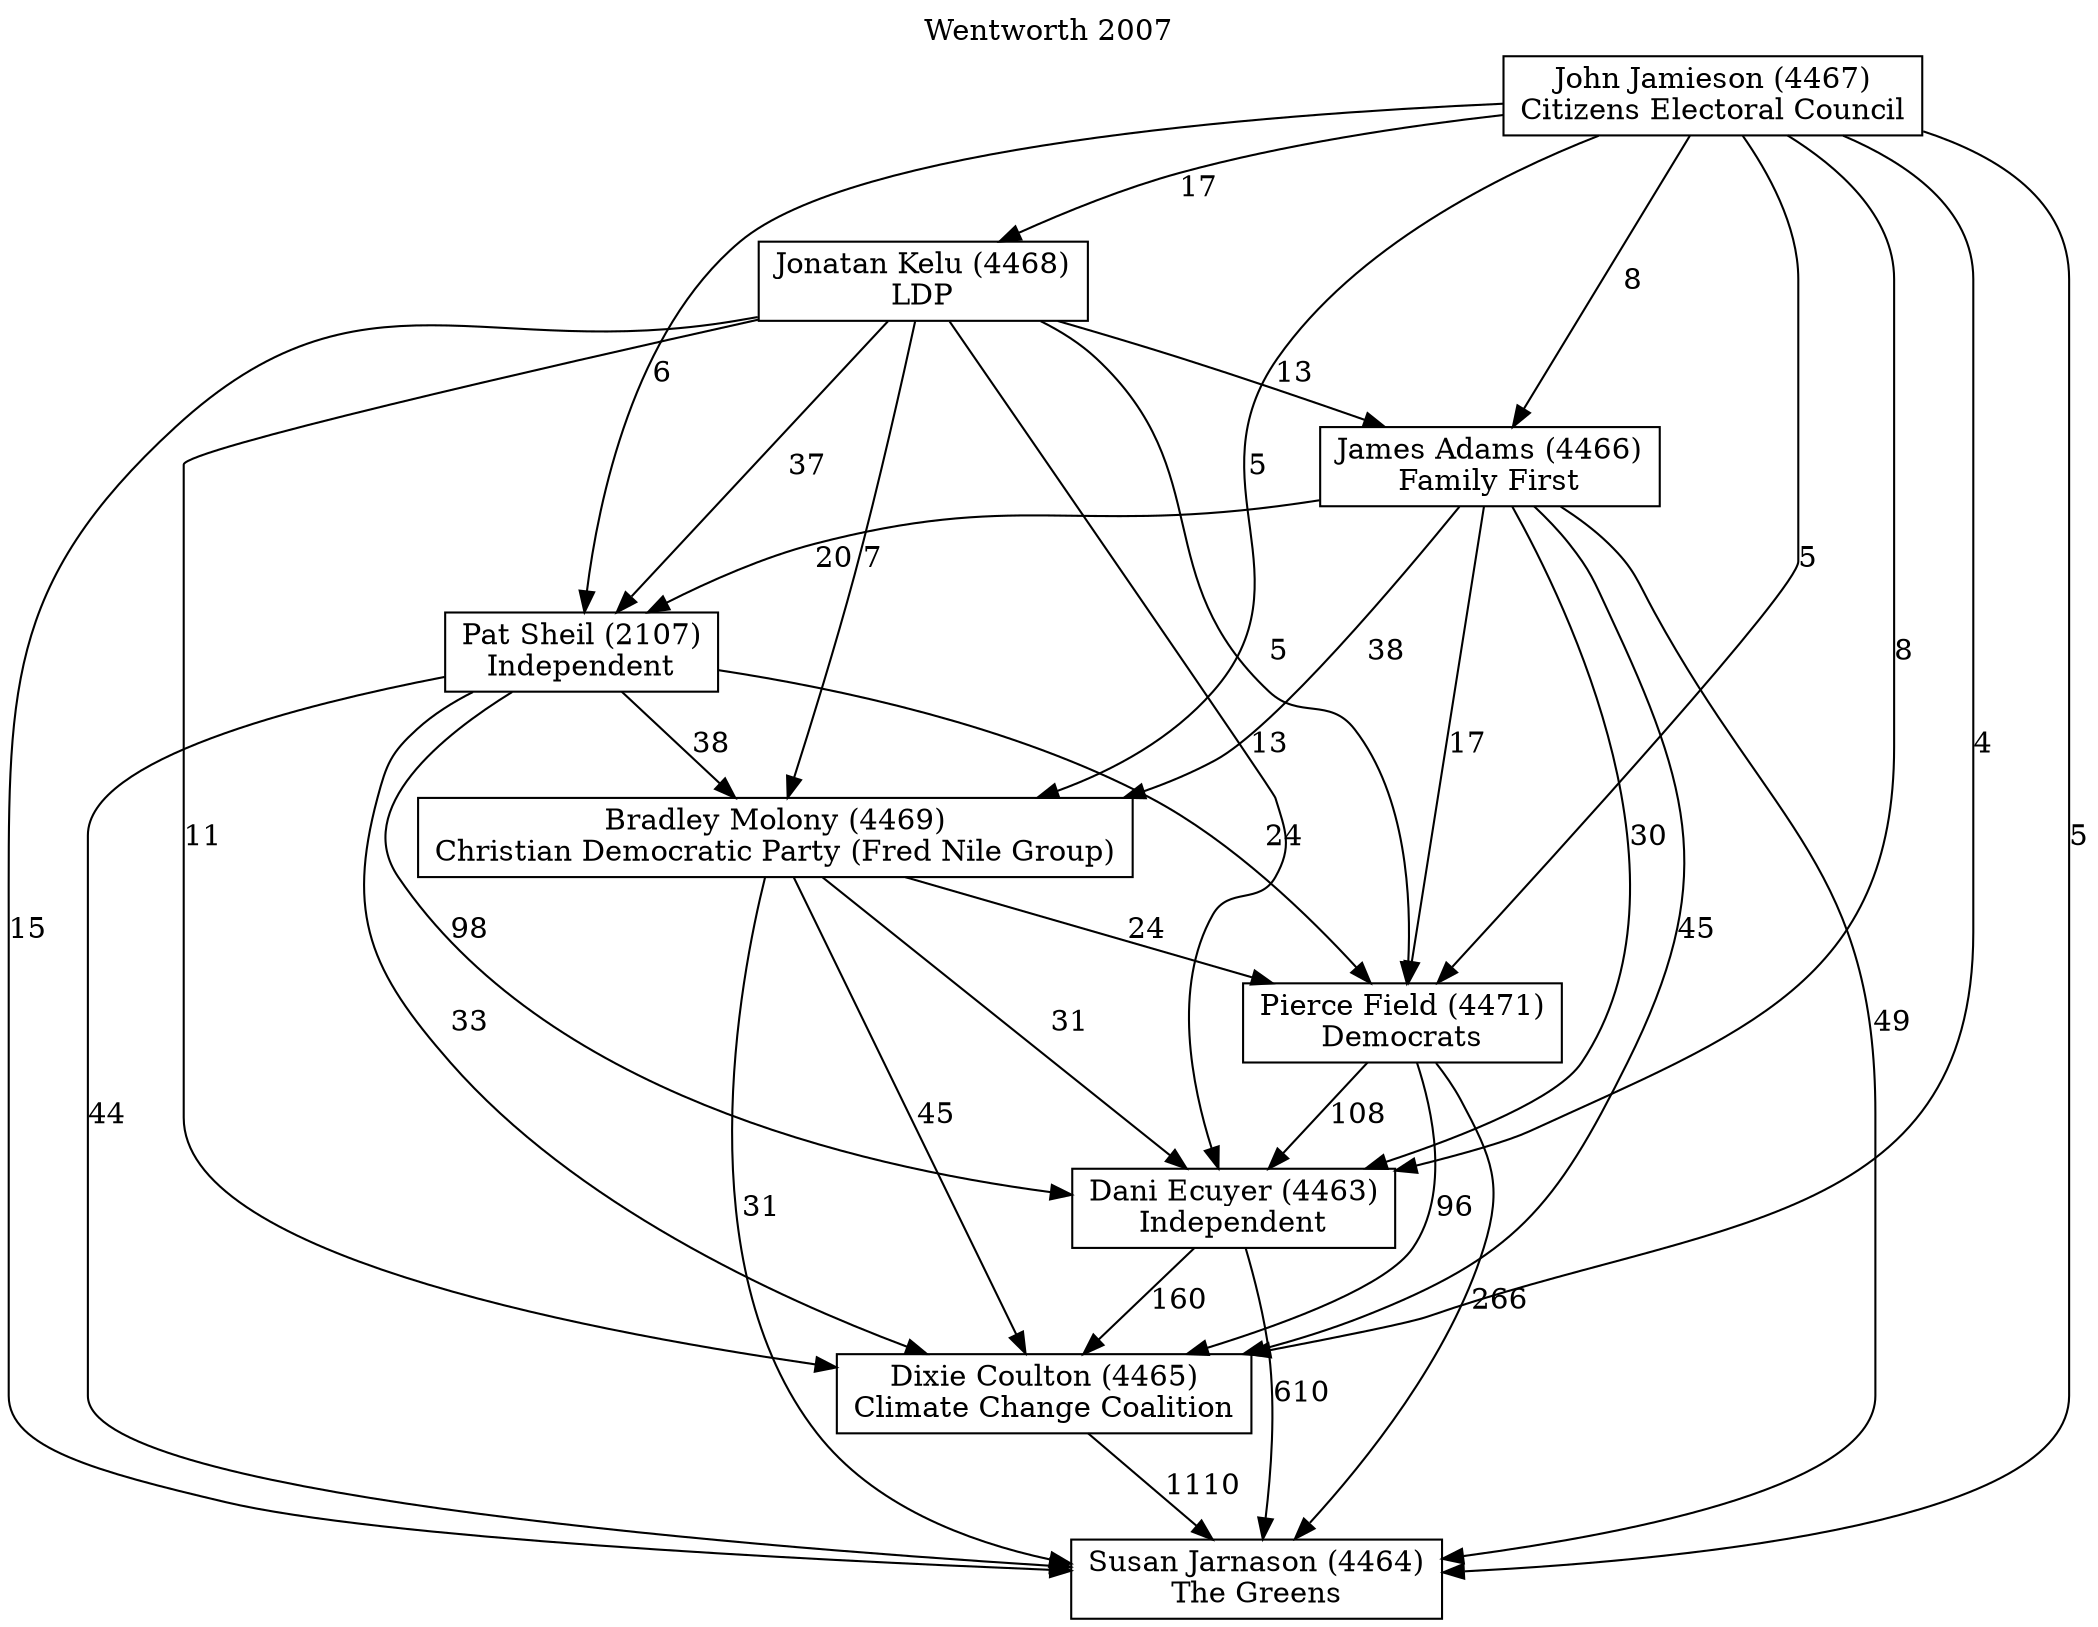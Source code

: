 // House preference flow
digraph "Susan Jarnason (4464)_Wentworth_2007" {
	graph [label="Wentworth 2007" labelloc=t mclimit=10]
	node [shape=box]
	"Susan Jarnason (4464)" [label="Susan Jarnason (4464)
The Greens"]
	"Dixie Coulton (4465)" [label="Dixie Coulton (4465)
Climate Change Coalition"]
	"Dani Ecuyer (4463)" [label="Dani Ecuyer (4463)
Independent"]
	"Pierce Field (4471)" [label="Pierce Field (4471)
Democrats"]
	"Bradley Molony (4469)" [label="Bradley Molony (4469)
Christian Democratic Party (Fred Nile Group)"]
	"Pat Sheil (2107)" [label="Pat Sheil (2107)
Independent"]
	"James Adams (4466)" [label="James Adams (4466)
Family First"]
	"Jonatan Kelu (4468)" [label="Jonatan Kelu (4468)
LDP"]
	"John Jamieson (4467)" [label="John Jamieson (4467)
Citizens Electoral Council"]
	"Susan Jarnason (4464)" [label="Susan Jarnason (4464)
The Greens"]
	"Dani Ecuyer (4463)" [label="Dani Ecuyer (4463)
Independent"]
	"Pierce Field (4471)" [label="Pierce Field (4471)
Democrats"]
	"Bradley Molony (4469)" [label="Bradley Molony (4469)
Christian Democratic Party (Fred Nile Group)"]
	"Pat Sheil (2107)" [label="Pat Sheil (2107)
Independent"]
	"James Adams (4466)" [label="James Adams (4466)
Family First"]
	"Jonatan Kelu (4468)" [label="Jonatan Kelu (4468)
LDP"]
	"John Jamieson (4467)" [label="John Jamieson (4467)
Citizens Electoral Council"]
	"Susan Jarnason (4464)" [label="Susan Jarnason (4464)
The Greens"]
	"Pierce Field (4471)" [label="Pierce Field (4471)
Democrats"]
	"Bradley Molony (4469)" [label="Bradley Molony (4469)
Christian Democratic Party (Fred Nile Group)"]
	"Pat Sheil (2107)" [label="Pat Sheil (2107)
Independent"]
	"James Adams (4466)" [label="James Adams (4466)
Family First"]
	"Jonatan Kelu (4468)" [label="Jonatan Kelu (4468)
LDP"]
	"John Jamieson (4467)" [label="John Jamieson (4467)
Citizens Electoral Council"]
	"Susan Jarnason (4464)" [label="Susan Jarnason (4464)
The Greens"]
	"Bradley Molony (4469)" [label="Bradley Molony (4469)
Christian Democratic Party (Fred Nile Group)"]
	"Pat Sheil (2107)" [label="Pat Sheil (2107)
Independent"]
	"James Adams (4466)" [label="James Adams (4466)
Family First"]
	"Jonatan Kelu (4468)" [label="Jonatan Kelu (4468)
LDP"]
	"John Jamieson (4467)" [label="John Jamieson (4467)
Citizens Electoral Council"]
	"Susan Jarnason (4464)" [label="Susan Jarnason (4464)
The Greens"]
	"Pat Sheil (2107)" [label="Pat Sheil (2107)
Independent"]
	"James Adams (4466)" [label="James Adams (4466)
Family First"]
	"Jonatan Kelu (4468)" [label="Jonatan Kelu (4468)
LDP"]
	"John Jamieson (4467)" [label="John Jamieson (4467)
Citizens Electoral Council"]
	"Susan Jarnason (4464)" [label="Susan Jarnason (4464)
The Greens"]
	"James Adams (4466)" [label="James Adams (4466)
Family First"]
	"Jonatan Kelu (4468)" [label="Jonatan Kelu (4468)
LDP"]
	"John Jamieson (4467)" [label="John Jamieson (4467)
Citizens Electoral Council"]
	"Susan Jarnason (4464)" [label="Susan Jarnason (4464)
The Greens"]
	"Jonatan Kelu (4468)" [label="Jonatan Kelu (4468)
LDP"]
	"John Jamieson (4467)" [label="John Jamieson (4467)
Citizens Electoral Council"]
	"Susan Jarnason (4464)" [label="Susan Jarnason (4464)
The Greens"]
	"John Jamieson (4467)" [label="John Jamieson (4467)
Citizens Electoral Council"]
	"John Jamieson (4467)" [label="John Jamieson (4467)
Citizens Electoral Council"]
	"Jonatan Kelu (4468)" [label="Jonatan Kelu (4468)
LDP"]
	"John Jamieson (4467)" [label="John Jamieson (4467)
Citizens Electoral Council"]
	"John Jamieson (4467)" [label="John Jamieson (4467)
Citizens Electoral Council"]
	"James Adams (4466)" [label="James Adams (4466)
Family First"]
	"Jonatan Kelu (4468)" [label="Jonatan Kelu (4468)
LDP"]
	"John Jamieson (4467)" [label="John Jamieson (4467)
Citizens Electoral Council"]
	"James Adams (4466)" [label="James Adams (4466)
Family First"]
	"John Jamieson (4467)" [label="John Jamieson (4467)
Citizens Electoral Council"]
	"John Jamieson (4467)" [label="John Jamieson (4467)
Citizens Electoral Council"]
	"Jonatan Kelu (4468)" [label="Jonatan Kelu (4468)
LDP"]
	"John Jamieson (4467)" [label="John Jamieson (4467)
Citizens Electoral Council"]
	"John Jamieson (4467)" [label="John Jamieson (4467)
Citizens Electoral Council"]
	"Pat Sheil (2107)" [label="Pat Sheil (2107)
Independent"]
	"James Adams (4466)" [label="James Adams (4466)
Family First"]
	"Jonatan Kelu (4468)" [label="Jonatan Kelu (4468)
LDP"]
	"John Jamieson (4467)" [label="John Jamieson (4467)
Citizens Electoral Council"]
	"Pat Sheil (2107)" [label="Pat Sheil (2107)
Independent"]
	"Jonatan Kelu (4468)" [label="Jonatan Kelu (4468)
LDP"]
	"John Jamieson (4467)" [label="John Jamieson (4467)
Citizens Electoral Council"]
	"Pat Sheil (2107)" [label="Pat Sheil (2107)
Independent"]
	"John Jamieson (4467)" [label="John Jamieson (4467)
Citizens Electoral Council"]
	"John Jamieson (4467)" [label="John Jamieson (4467)
Citizens Electoral Council"]
	"Jonatan Kelu (4468)" [label="Jonatan Kelu (4468)
LDP"]
	"John Jamieson (4467)" [label="John Jamieson (4467)
Citizens Electoral Council"]
	"John Jamieson (4467)" [label="John Jamieson (4467)
Citizens Electoral Council"]
	"James Adams (4466)" [label="James Adams (4466)
Family First"]
	"Jonatan Kelu (4468)" [label="Jonatan Kelu (4468)
LDP"]
	"John Jamieson (4467)" [label="John Jamieson (4467)
Citizens Electoral Council"]
	"James Adams (4466)" [label="James Adams (4466)
Family First"]
	"John Jamieson (4467)" [label="John Jamieson (4467)
Citizens Electoral Council"]
	"John Jamieson (4467)" [label="John Jamieson (4467)
Citizens Electoral Council"]
	"Jonatan Kelu (4468)" [label="Jonatan Kelu (4468)
LDP"]
	"John Jamieson (4467)" [label="John Jamieson (4467)
Citizens Electoral Council"]
	"John Jamieson (4467)" [label="John Jamieson (4467)
Citizens Electoral Council"]
	"Bradley Molony (4469)" [label="Bradley Molony (4469)
Christian Democratic Party (Fred Nile Group)"]
	"Pat Sheil (2107)" [label="Pat Sheil (2107)
Independent"]
	"James Adams (4466)" [label="James Adams (4466)
Family First"]
	"Jonatan Kelu (4468)" [label="Jonatan Kelu (4468)
LDP"]
	"John Jamieson (4467)" [label="John Jamieson (4467)
Citizens Electoral Council"]
	"Bradley Molony (4469)" [label="Bradley Molony (4469)
Christian Democratic Party (Fred Nile Group)"]
	"James Adams (4466)" [label="James Adams (4466)
Family First"]
	"Jonatan Kelu (4468)" [label="Jonatan Kelu (4468)
LDP"]
	"John Jamieson (4467)" [label="John Jamieson (4467)
Citizens Electoral Council"]
	"Bradley Molony (4469)" [label="Bradley Molony (4469)
Christian Democratic Party (Fred Nile Group)"]
	"Jonatan Kelu (4468)" [label="Jonatan Kelu (4468)
LDP"]
	"John Jamieson (4467)" [label="John Jamieson (4467)
Citizens Electoral Council"]
	"Bradley Molony (4469)" [label="Bradley Molony (4469)
Christian Democratic Party (Fred Nile Group)"]
	"John Jamieson (4467)" [label="John Jamieson (4467)
Citizens Electoral Council"]
	"John Jamieson (4467)" [label="John Jamieson (4467)
Citizens Electoral Council"]
	"Jonatan Kelu (4468)" [label="Jonatan Kelu (4468)
LDP"]
	"John Jamieson (4467)" [label="John Jamieson (4467)
Citizens Electoral Council"]
	"John Jamieson (4467)" [label="John Jamieson (4467)
Citizens Electoral Council"]
	"James Adams (4466)" [label="James Adams (4466)
Family First"]
	"Jonatan Kelu (4468)" [label="Jonatan Kelu (4468)
LDP"]
	"John Jamieson (4467)" [label="John Jamieson (4467)
Citizens Electoral Council"]
	"James Adams (4466)" [label="James Adams (4466)
Family First"]
	"John Jamieson (4467)" [label="John Jamieson (4467)
Citizens Electoral Council"]
	"John Jamieson (4467)" [label="John Jamieson (4467)
Citizens Electoral Council"]
	"Jonatan Kelu (4468)" [label="Jonatan Kelu (4468)
LDP"]
	"John Jamieson (4467)" [label="John Jamieson (4467)
Citizens Electoral Council"]
	"John Jamieson (4467)" [label="John Jamieson (4467)
Citizens Electoral Council"]
	"Pat Sheil (2107)" [label="Pat Sheil (2107)
Independent"]
	"James Adams (4466)" [label="James Adams (4466)
Family First"]
	"Jonatan Kelu (4468)" [label="Jonatan Kelu (4468)
LDP"]
	"John Jamieson (4467)" [label="John Jamieson (4467)
Citizens Electoral Council"]
	"Pat Sheil (2107)" [label="Pat Sheil (2107)
Independent"]
	"Jonatan Kelu (4468)" [label="Jonatan Kelu (4468)
LDP"]
	"John Jamieson (4467)" [label="John Jamieson (4467)
Citizens Electoral Council"]
	"Pat Sheil (2107)" [label="Pat Sheil (2107)
Independent"]
	"John Jamieson (4467)" [label="John Jamieson (4467)
Citizens Electoral Council"]
	"John Jamieson (4467)" [label="John Jamieson (4467)
Citizens Electoral Council"]
	"Jonatan Kelu (4468)" [label="Jonatan Kelu (4468)
LDP"]
	"John Jamieson (4467)" [label="John Jamieson (4467)
Citizens Electoral Council"]
	"John Jamieson (4467)" [label="John Jamieson (4467)
Citizens Electoral Council"]
	"James Adams (4466)" [label="James Adams (4466)
Family First"]
	"Jonatan Kelu (4468)" [label="Jonatan Kelu (4468)
LDP"]
	"John Jamieson (4467)" [label="John Jamieson (4467)
Citizens Electoral Council"]
	"James Adams (4466)" [label="James Adams (4466)
Family First"]
	"John Jamieson (4467)" [label="John Jamieson (4467)
Citizens Electoral Council"]
	"John Jamieson (4467)" [label="John Jamieson (4467)
Citizens Electoral Council"]
	"Jonatan Kelu (4468)" [label="Jonatan Kelu (4468)
LDP"]
	"John Jamieson (4467)" [label="John Jamieson (4467)
Citizens Electoral Council"]
	"John Jamieson (4467)" [label="John Jamieson (4467)
Citizens Electoral Council"]
	"Pierce Field (4471)" [label="Pierce Field (4471)
Democrats"]
	"Bradley Molony (4469)" [label="Bradley Molony (4469)
Christian Democratic Party (Fred Nile Group)"]
	"Pat Sheil (2107)" [label="Pat Sheil (2107)
Independent"]
	"James Adams (4466)" [label="James Adams (4466)
Family First"]
	"Jonatan Kelu (4468)" [label="Jonatan Kelu (4468)
LDP"]
	"John Jamieson (4467)" [label="John Jamieson (4467)
Citizens Electoral Council"]
	"Pierce Field (4471)" [label="Pierce Field (4471)
Democrats"]
	"Pat Sheil (2107)" [label="Pat Sheil (2107)
Independent"]
	"James Adams (4466)" [label="James Adams (4466)
Family First"]
	"Jonatan Kelu (4468)" [label="Jonatan Kelu (4468)
LDP"]
	"John Jamieson (4467)" [label="John Jamieson (4467)
Citizens Electoral Council"]
	"Pierce Field (4471)" [label="Pierce Field (4471)
Democrats"]
	"James Adams (4466)" [label="James Adams (4466)
Family First"]
	"Jonatan Kelu (4468)" [label="Jonatan Kelu (4468)
LDP"]
	"John Jamieson (4467)" [label="John Jamieson (4467)
Citizens Electoral Council"]
	"Pierce Field (4471)" [label="Pierce Field (4471)
Democrats"]
	"Jonatan Kelu (4468)" [label="Jonatan Kelu (4468)
LDP"]
	"John Jamieson (4467)" [label="John Jamieson (4467)
Citizens Electoral Council"]
	"Pierce Field (4471)" [label="Pierce Field (4471)
Democrats"]
	"John Jamieson (4467)" [label="John Jamieson (4467)
Citizens Electoral Council"]
	"John Jamieson (4467)" [label="John Jamieson (4467)
Citizens Electoral Council"]
	"Jonatan Kelu (4468)" [label="Jonatan Kelu (4468)
LDP"]
	"John Jamieson (4467)" [label="John Jamieson (4467)
Citizens Electoral Council"]
	"John Jamieson (4467)" [label="John Jamieson (4467)
Citizens Electoral Council"]
	"James Adams (4466)" [label="James Adams (4466)
Family First"]
	"Jonatan Kelu (4468)" [label="Jonatan Kelu (4468)
LDP"]
	"John Jamieson (4467)" [label="John Jamieson (4467)
Citizens Electoral Council"]
	"James Adams (4466)" [label="James Adams (4466)
Family First"]
	"John Jamieson (4467)" [label="John Jamieson (4467)
Citizens Electoral Council"]
	"John Jamieson (4467)" [label="John Jamieson (4467)
Citizens Electoral Council"]
	"Jonatan Kelu (4468)" [label="Jonatan Kelu (4468)
LDP"]
	"John Jamieson (4467)" [label="John Jamieson (4467)
Citizens Electoral Council"]
	"John Jamieson (4467)" [label="John Jamieson (4467)
Citizens Electoral Council"]
	"Pat Sheil (2107)" [label="Pat Sheil (2107)
Independent"]
	"James Adams (4466)" [label="James Adams (4466)
Family First"]
	"Jonatan Kelu (4468)" [label="Jonatan Kelu (4468)
LDP"]
	"John Jamieson (4467)" [label="John Jamieson (4467)
Citizens Electoral Council"]
	"Pat Sheil (2107)" [label="Pat Sheil (2107)
Independent"]
	"Jonatan Kelu (4468)" [label="Jonatan Kelu (4468)
LDP"]
	"John Jamieson (4467)" [label="John Jamieson (4467)
Citizens Electoral Council"]
	"Pat Sheil (2107)" [label="Pat Sheil (2107)
Independent"]
	"John Jamieson (4467)" [label="John Jamieson (4467)
Citizens Electoral Council"]
	"John Jamieson (4467)" [label="John Jamieson (4467)
Citizens Electoral Council"]
	"Jonatan Kelu (4468)" [label="Jonatan Kelu (4468)
LDP"]
	"John Jamieson (4467)" [label="John Jamieson (4467)
Citizens Electoral Council"]
	"John Jamieson (4467)" [label="John Jamieson (4467)
Citizens Electoral Council"]
	"James Adams (4466)" [label="James Adams (4466)
Family First"]
	"Jonatan Kelu (4468)" [label="Jonatan Kelu (4468)
LDP"]
	"John Jamieson (4467)" [label="John Jamieson (4467)
Citizens Electoral Council"]
	"James Adams (4466)" [label="James Adams (4466)
Family First"]
	"John Jamieson (4467)" [label="John Jamieson (4467)
Citizens Electoral Council"]
	"John Jamieson (4467)" [label="John Jamieson (4467)
Citizens Electoral Council"]
	"Jonatan Kelu (4468)" [label="Jonatan Kelu (4468)
LDP"]
	"John Jamieson (4467)" [label="John Jamieson (4467)
Citizens Electoral Council"]
	"John Jamieson (4467)" [label="John Jamieson (4467)
Citizens Electoral Council"]
	"Bradley Molony (4469)" [label="Bradley Molony (4469)
Christian Democratic Party (Fred Nile Group)"]
	"Pat Sheil (2107)" [label="Pat Sheil (2107)
Independent"]
	"James Adams (4466)" [label="James Adams (4466)
Family First"]
	"Jonatan Kelu (4468)" [label="Jonatan Kelu (4468)
LDP"]
	"John Jamieson (4467)" [label="John Jamieson (4467)
Citizens Electoral Council"]
	"Bradley Molony (4469)" [label="Bradley Molony (4469)
Christian Democratic Party (Fred Nile Group)"]
	"James Adams (4466)" [label="James Adams (4466)
Family First"]
	"Jonatan Kelu (4468)" [label="Jonatan Kelu (4468)
LDP"]
	"John Jamieson (4467)" [label="John Jamieson (4467)
Citizens Electoral Council"]
	"Bradley Molony (4469)" [label="Bradley Molony (4469)
Christian Democratic Party (Fred Nile Group)"]
	"Jonatan Kelu (4468)" [label="Jonatan Kelu (4468)
LDP"]
	"John Jamieson (4467)" [label="John Jamieson (4467)
Citizens Electoral Council"]
	"Bradley Molony (4469)" [label="Bradley Molony (4469)
Christian Democratic Party (Fred Nile Group)"]
	"John Jamieson (4467)" [label="John Jamieson (4467)
Citizens Electoral Council"]
	"John Jamieson (4467)" [label="John Jamieson (4467)
Citizens Electoral Council"]
	"Jonatan Kelu (4468)" [label="Jonatan Kelu (4468)
LDP"]
	"John Jamieson (4467)" [label="John Jamieson (4467)
Citizens Electoral Council"]
	"John Jamieson (4467)" [label="John Jamieson (4467)
Citizens Electoral Council"]
	"James Adams (4466)" [label="James Adams (4466)
Family First"]
	"Jonatan Kelu (4468)" [label="Jonatan Kelu (4468)
LDP"]
	"John Jamieson (4467)" [label="John Jamieson (4467)
Citizens Electoral Council"]
	"James Adams (4466)" [label="James Adams (4466)
Family First"]
	"John Jamieson (4467)" [label="John Jamieson (4467)
Citizens Electoral Council"]
	"John Jamieson (4467)" [label="John Jamieson (4467)
Citizens Electoral Council"]
	"Jonatan Kelu (4468)" [label="Jonatan Kelu (4468)
LDP"]
	"John Jamieson (4467)" [label="John Jamieson (4467)
Citizens Electoral Council"]
	"John Jamieson (4467)" [label="John Jamieson (4467)
Citizens Electoral Council"]
	"Pat Sheil (2107)" [label="Pat Sheil (2107)
Independent"]
	"James Adams (4466)" [label="James Adams (4466)
Family First"]
	"Jonatan Kelu (4468)" [label="Jonatan Kelu (4468)
LDP"]
	"John Jamieson (4467)" [label="John Jamieson (4467)
Citizens Electoral Council"]
	"Pat Sheil (2107)" [label="Pat Sheil (2107)
Independent"]
	"Jonatan Kelu (4468)" [label="Jonatan Kelu (4468)
LDP"]
	"John Jamieson (4467)" [label="John Jamieson (4467)
Citizens Electoral Council"]
	"Pat Sheil (2107)" [label="Pat Sheil (2107)
Independent"]
	"John Jamieson (4467)" [label="John Jamieson (4467)
Citizens Electoral Council"]
	"John Jamieson (4467)" [label="John Jamieson (4467)
Citizens Electoral Council"]
	"Jonatan Kelu (4468)" [label="Jonatan Kelu (4468)
LDP"]
	"John Jamieson (4467)" [label="John Jamieson (4467)
Citizens Electoral Council"]
	"John Jamieson (4467)" [label="John Jamieson (4467)
Citizens Electoral Council"]
	"James Adams (4466)" [label="James Adams (4466)
Family First"]
	"Jonatan Kelu (4468)" [label="Jonatan Kelu (4468)
LDP"]
	"John Jamieson (4467)" [label="John Jamieson (4467)
Citizens Electoral Council"]
	"James Adams (4466)" [label="James Adams (4466)
Family First"]
	"John Jamieson (4467)" [label="John Jamieson (4467)
Citizens Electoral Council"]
	"John Jamieson (4467)" [label="John Jamieson (4467)
Citizens Electoral Council"]
	"Jonatan Kelu (4468)" [label="Jonatan Kelu (4468)
LDP"]
	"John Jamieson (4467)" [label="John Jamieson (4467)
Citizens Electoral Council"]
	"John Jamieson (4467)" [label="John Jamieson (4467)
Citizens Electoral Council"]
	"Dani Ecuyer (4463)" [label="Dani Ecuyer (4463)
Independent"]
	"Pierce Field (4471)" [label="Pierce Field (4471)
Democrats"]
	"Bradley Molony (4469)" [label="Bradley Molony (4469)
Christian Democratic Party (Fred Nile Group)"]
	"Pat Sheil (2107)" [label="Pat Sheil (2107)
Independent"]
	"James Adams (4466)" [label="James Adams (4466)
Family First"]
	"Jonatan Kelu (4468)" [label="Jonatan Kelu (4468)
LDP"]
	"John Jamieson (4467)" [label="John Jamieson (4467)
Citizens Electoral Council"]
	"Dani Ecuyer (4463)" [label="Dani Ecuyer (4463)
Independent"]
	"Bradley Molony (4469)" [label="Bradley Molony (4469)
Christian Democratic Party (Fred Nile Group)"]
	"Pat Sheil (2107)" [label="Pat Sheil (2107)
Independent"]
	"James Adams (4466)" [label="James Adams (4466)
Family First"]
	"Jonatan Kelu (4468)" [label="Jonatan Kelu (4468)
LDP"]
	"John Jamieson (4467)" [label="John Jamieson (4467)
Citizens Electoral Council"]
	"Dani Ecuyer (4463)" [label="Dani Ecuyer (4463)
Independent"]
	"Pat Sheil (2107)" [label="Pat Sheil (2107)
Independent"]
	"James Adams (4466)" [label="James Adams (4466)
Family First"]
	"Jonatan Kelu (4468)" [label="Jonatan Kelu (4468)
LDP"]
	"John Jamieson (4467)" [label="John Jamieson (4467)
Citizens Electoral Council"]
	"Dani Ecuyer (4463)" [label="Dani Ecuyer (4463)
Independent"]
	"James Adams (4466)" [label="James Adams (4466)
Family First"]
	"Jonatan Kelu (4468)" [label="Jonatan Kelu (4468)
LDP"]
	"John Jamieson (4467)" [label="John Jamieson (4467)
Citizens Electoral Council"]
	"Dani Ecuyer (4463)" [label="Dani Ecuyer (4463)
Independent"]
	"Jonatan Kelu (4468)" [label="Jonatan Kelu (4468)
LDP"]
	"John Jamieson (4467)" [label="John Jamieson (4467)
Citizens Electoral Council"]
	"Dani Ecuyer (4463)" [label="Dani Ecuyer (4463)
Independent"]
	"John Jamieson (4467)" [label="John Jamieson (4467)
Citizens Electoral Council"]
	"John Jamieson (4467)" [label="John Jamieson (4467)
Citizens Electoral Council"]
	"Jonatan Kelu (4468)" [label="Jonatan Kelu (4468)
LDP"]
	"John Jamieson (4467)" [label="John Jamieson (4467)
Citizens Electoral Council"]
	"John Jamieson (4467)" [label="John Jamieson (4467)
Citizens Electoral Council"]
	"James Adams (4466)" [label="James Adams (4466)
Family First"]
	"Jonatan Kelu (4468)" [label="Jonatan Kelu (4468)
LDP"]
	"John Jamieson (4467)" [label="John Jamieson (4467)
Citizens Electoral Council"]
	"James Adams (4466)" [label="James Adams (4466)
Family First"]
	"John Jamieson (4467)" [label="John Jamieson (4467)
Citizens Electoral Council"]
	"John Jamieson (4467)" [label="John Jamieson (4467)
Citizens Electoral Council"]
	"Jonatan Kelu (4468)" [label="Jonatan Kelu (4468)
LDP"]
	"John Jamieson (4467)" [label="John Jamieson (4467)
Citizens Electoral Council"]
	"John Jamieson (4467)" [label="John Jamieson (4467)
Citizens Electoral Council"]
	"Pat Sheil (2107)" [label="Pat Sheil (2107)
Independent"]
	"James Adams (4466)" [label="James Adams (4466)
Family First"]
	"Jonatan Kelu (4468)" [label="Jonatan Kelu (4468)
LDP"]
	"John Jamieson (4467)" [label="John Jamieson (4467)
Citizens Electoral Council"]
	"Pat Sheil (2107)" [label="Pat Sheil (2107)
Independent"]
	"Jonatan Kelu (4468)" [label="Jonatan Kelu (4468)
LDP"]
	"John Jamieson (4467)" [label="John Jamieson (4467)
Citizens Electoral Council"]
	"Pat Sheil (2107)" [label="Pat Sheil (2107)
Independent"]
	"John Jamieson (4467)" [label="John Jamieson (4467)
Citizens Electoral Council"]
	"John Jamieson (4467)" [label="John Jamieson (4467)
Citizens Electoral Council"]
	"Jonatan Kelu (4468)" [label="Jonatan Kelu (4468)
LDP"]
	"John Jamieson (4467)" [label="John Jamieson (4467)
Citizens Electoral Council"]
	"John Jamieson (4467)" [label="John Jamieson (4467)
Citizens Electoral Council"]
	"James Adams (4466)" [label="James Adams (4466)
Family First"]
	"Jonatan Kelu (4468)" [label="Jonatan Kelu (4468)
LDP"]
	"John Jamieson (4467)" [label="John Jamieson (4467)
Citizens Electoral Council"]
	"James Adams (4466)" [label="James Adams (4466)
Family First"]
	"John Jamieson (4467)" [label="John Jamieson (4467)
Citizens Electoral Council"]
	"John Jamieson (4467)" [label="John Jamieson (4467)
Citizens Electoral Council"]
	"Jonatan Kelu (4468)" [label="Jonatan Kelu (4468)
LDP"]
	"John Jamieson (4467)" [label="John Jamieson (4467)
Citizens Electoral Council"]
	"John Jamieson (4467)" [label="John Jamieson (4467)
Citizens Electoral Council"]
	"Bradley Molony (4469)" [label="Bradley Molony (4469)
Christian Democratic Party (Fred Nile Group)"]
	"Pat Sheil (2107)" [label="Pat Sheil (2107)
Independent"]
	"James Adams (4466)" [label="James Adams (4466)
Family First"]
	"Jonatan Kelu (4468)" [label="Jonatan Kelu (4468)
LDP"]
	"John Jamieson (4467)" [label="John Jamieson (4467)
Citizens Electoral Council"]
	"Bradley Molony (4469)" [label="Bradley Molony (4469)
Christian Democratic Party (Fred Nile Group)"]
	"James Adams (4466)" [label="James Adams (4466)
Family First"]
	"Jonatan Kelu (4468)" [label="Jonatan Kelu (4468)
LDP"]
	"John Jamieson (4467)" [label="John Jamieson (4467)
Citizens Electoral Council"]
	"Bradley Molony (4469)" [label="Bradley Molony (4469)
Christian Democratic Party (Fred Nile Group)"]
	"Jonatan Kelu (4468)" [label="Jonatan Kelu (4468)
LDP"]
	"John Jamieson (4467)" [label="John Jamieson (4467)
Citizens Electoral Council"]
	"Bradley Molony (4469)" [label="Bradley Molony (4469)
Christian Democratic Party (Fred Nile Group)"]
	"John Jamieson (4467)" [label="John Jamieson (4467)
Citizens Electoral Council"]
	"John Jamieson (4467)" [label="John Jamieson (4467)
Citizens Electoral Council"]
	"Jonatan Kelu (4468)" [label="Jonatan Kelu (4468)
LDP"]
	"John Jamieson (4467)" [label="John Jamieson (4467)
Citizens Electoral Council"]
	"John Jamieson (4467)" [label="John Jamieson (4467)
Citizens Electoral Council"]
	"James Adams (4466)" [label="James Adams (4466)
Family First"]
	"Jonatan Kelu (4468)" [label="Jonatan Kelu (4468)
LDP"]
	"John Jamieson (4467)" [label="John Jamieson (4467)
Citizens Electoral Council"]
	"James Adams (4466)" [label="James Adams (4466)
Family First"]
	"John Jamieson (4467)" [label="John Jamieson (4467)
Citizens Electoral Council"]
	"John Jamieson (4467)" [label="John Jamieson (4467)
Citizens Electoral Council"]
	"Jonatan Kelu (4468)" [label="Jonatan Kelu (4468)
LDP"]
	"John Jamieson (4467)" [label="John Jamieson (4467)
Citizens Electoral Council"]
	"John Jamieson (4467)" [label="John Jamieson (4467)
Citizens Electoral Council"]
	"Pat Sheil (2107)" [label="Pat Sheil (2107)
Independent"]
	"James Adams (4466)" [label="James Adams (4466)
Family First"]
	"Jonatan Kelu (4468)" [label="Jonatan Kelu (4468)
LDP"]
	"John Jamieson (4467)" [label="John Jamieson (4467)
Citizens Electoral Council"]
	"Pat Sheil (2107)" [label="Pat Sheil (2107)
Independent"]
	"Jonatan Kelu (4468)" [label="Jonatan Kelu (4468)
LDP"]
	"John Jamieson (4467)" [label="John Jamieson (4467)
Citizens Electoral Council"]
	"Pat Sheil (2107)" [label="Pat Sheil (2107)
Independent"]
	"John Jamieson (4467)" [label="John Jamieson (4467)
Citizens Electoral Council"]
	"John Jamieson (4467)" [label="John Jamieson (4467)
Citizens Electoral Council"]
	"Jonatan Kelu (4468)" [label="Jonatan Kelu (4468)
LDP"]
	"John Jamieson (4467)" [label="John Jamieson (4467)
Citizens Electoral Council"]
	"John Jamieson (4467)" [label="John Jamieson (4467)
Citizens Electoral Council"]
	"James Adams (4466)" [label="James Adams (4466)
Family First"]
	"Jonatan Kelu (4468)" [label="Jonatan Kelu (4468)
LDP"]
	"John Jamieson (4467)" [label="John Jamieson (4467)
Citizens Electoral Council"]
	"James Adams (4466)" [label="James Adams (4466)
Family First"]
	"John Jamieson (4467)" [label="John Jamieson (4467)
Citizens Electoral Council"]
	"John Jamieson (4467)" [label="John Jamieson (4467)
Citizens Electoral Council"]
	"Jonatan Kelu (4468)" [label="Jonatan Kelu (4468)
LDP"]
	"John Jamieson (4467)" [label="John Jamieson (4467)
Citizens Electoral Council"]
	"John Jamieson (4467)" [label="John Jamieson (4467)
Citizens Electoral Council"]
	"Pierce Field (4471)" [label="Pierce Field (4471)
Democrats"]
	"Bradley Molony (4469)" [label="Bradley Molony (4469)
Christian Democratic Party (Fred Nile Group)"]
	"Pat Sheil (2107)" [label="Pat Sheil (2107)
Independent"]
	"James Adams (4466)" [label="James Adams (4466)
Family First"]
	"Jonatan Kelu (4468)" [label="Jonatan Kelu (4468)
LDP"]
	"John Jamieson (4467)" [label="John Jamieson (4467)
Citizens Electoral Council"]
	"Pierce Field (4471)" [label="Pierce Field (4471)
Democrats"]
	"Pat Sheil (2107)" [label="Pat Sheil (2107)
Independent"]
	"James Adams (4466)" [label="James Adams (4466)
Family First"]
	"Jonatan Kelu (4468)" [label="Jonatan Kelu (4468)
LDP"]
	"John Jamieson (4467)" [label="John Jamieson (4467)
Citizens Electoral Council"]
	"Pierce Field (4471)" [label="Pierce Field (4471)
Democrats"]
	"James Adams (4466)" [label="James Adams (4466)
Family First"]
	"Jonatan Kelu (4468)" [label="Jonatan Kelu (4468)
LDP"]
	"John Jamieson (4467)" [label="John Jamieson (4467)
Citizens Electoral Council"]
	"Pierce Field (4471)" [label="Pierce Field (4471)
Democrats"]
	"Jonatan Kelu (4468)" [label="Jonatan Kelu (4468)
LDP"]
	"John Jamieson (4467)" [label="John Jamieson (4467)
Citizens Electoral Council"]
	"Pierce Field (4471)" [label="Pierce Field (4471)
Democrats"]
	"John Jamieson (4467)" [label="John Jamieson (4467)
Citizens Electoral Council"]
	"John Jamieson (4467)" [label="John Jamieson (4467)
Citizens Electoral Council"]
	"Jonatan Kelu (4468)" [label="Jonatan Kelu (4468)
LDP"]
	"John Jamieson (4467)" [label="John Jamieson (4467)
Citizens Electoral Council"]
	"John Jamieson (4467)" [label="John Jamieson (4467)
Citizens Electoral Council"]
	"James Adams (4466)" [label="James Adams (4466)
Family First"]
	"Jonatan Kelu (4468)" [label="Jonatan Kelu (4468)
LDP"]
	"John Jamieson (4467)" [label="John Jamieson (4467)
Citizens Electoral Council"]
	"James Adams (4466)" [label="James Adams (4466)
Family First"]
	"John Jamieson (4467)" [label="John Jamieson (4467)
Citizens Electoral Council"]
	"John Jamieson (4467)" [label="John Jamieson (4467)
Citizens Electoral Council"]
	"Jonatan Kelu (4468)" [label="Jonatan Kelu (4468)
LDP"]
	"John Jamieson (4467)" [label="John Jamieson (4467)
Citizens Electoral Council"]
	"John Jamieson (4467)" [label="John Jamieson (4467)
Citizens Electoral Council"]
	"Pat Sheil (2107)" [label="Pat Sheil (2107)
Independent"]
	"James Adams (4466)" [label="James Adams (4466)
Family First"]
	"Jonatan Kelu (4468)" [label="Jonatan Kelu (4468)
LDP"]
	"John Jamieson (4467)" [label="John Jamieson (4467)
Citizens Electoral Council"]
	"Pat Sheil (2107)" [label="Pat Sheil (2107)
Independent"]
	"Jonatan Kelu (4468)" [label="Jonatan Kelu (4468)
LDP"]
	"John Jamieson (4467)" [label="John Jamieson (4467)
Citizens Electoral Council"]
	"Pat Sheil (2107)" [label="Pat Sheil (2107)
Independent"]
	"John Jamieson (4467)" [label="John Jamieson (4467)
Citizens Electoral Council"]
	"John Jamieson (4467)" [label="John Jamieson (4467)
Citizens Electoral Council"]
	"Jonatan Kelu (4468)" [label="Jonatan Kelu (4468)
LDP"]
	"John Jamieson (4467)" [label="John Jamieson (4467)
Citizens Electoral Council"]
	"John Jamieson (4467)" [label="John Jamieson (4467)
Citizens Electoral Council"]
	"James Adams (4466)" [label="James Adams (4466)
Family First"]
	"Jonatan Kelu (4468)" [label="Jonatan Kelu (4468)
LDP"]
	"John Jamieson (4467)" [label="John Jamieson (4467)
Citizens Electoral Council"]
	"James Adams (4466)" [label="James Adams (4466)
Family First"]
	"John Jamieson (4467)" [label="John Jamieson (4467)
Citizens Electoral Council"]
	"John Jamieson (4467)" [label="John Jamieson (4467)
Citizens Electoral Council"]
	"Jonatan Kelu (4468)" [label="Jonatan Kelu (4468)
LDP"]
	"John Jamieson (4467)" [label="John Jamieson (4467)
Citizens Electoral Council"]
	"John Jamieson (4467)" [label="John Jamieson (4467)
Citizens Electoral Council"]
	"Bradley Molony (4469)" [label="Bradley Molony (4469)
Christian Democratic Party (Fred Nile Group)"]
	"Pat Sheil (2107)" [label="Pat Sheil (2107)
Independent"]
	"James Adams (4466)" [label="James Adams (4466)
Family First"]
	"Jonatan Kelu (4468)" [label="Jonatan Kelu (4468)
LDP"]
	"John Jamieson (4467)" [label="John Jamieson (4467)
Citizens Electoral Council"]
	"Bradley Molony (4469)" [label="Bradley Molony (4469)
Christian Democratic Party (Fred Nile Group)"]
	"James Adams (4466)" [label="James Adams (4466)
Family First"]
	"Jonatan Kelu (4468)" [label="Jonatan Kelu (4468)
LDP"]
	"John Jamieson (4467)" [label="John Jamieson (4467)
Citizens Electoral Council"]
	"Bradley Molony (4469)" [label="Bradley Molony (4469)
Christian Democratic Party (Fred Nile Group)"]
	"Jonatan Kelu (4468)" [label="Jonatan Kelu (4468)
LDP"]
	"John Jamieson (4467)" [label="John Jamieson (4467)
Citizens Electoral Council"]
	"Bradley Molony (4469)" [label="Bradley Molony (4469)
Christian Democratic Party (Fred Nile Group)"]
	"John Jamieson (4467)" [label="John Jamieson (4467)
Citizens Electoral Council"]
	"John Jamieson (4467)" [label="John Jamieson (4467)
Citizens Electoral Council"]
	"Jonatan Kelu (4468)" [label="Jonatan Kelu (4468)
LDP"]
	"John Jamieson (4467)" [label="John Jamieson (4467)
Citizens Electoral Council"]
	"John Jamieson (4467)" [label="John Jamieson (4467)
Citizens Electoral Council"]
	"James Adams (4466)" [label="James Adams (4466)
Family First"]
	"Jonatan Kelu (4468)" [label="Jonatan Kelu (4468)
LDP"]
	"John Jamieson (4467)" [label="John Jamieson (4467)
Citizens Electoral Council"]
	"James Adams (4466)" [label="James Adams (4466)
Family First"]
	"John Jamieson (4467)" [label="John Jamieson (4467)
Citizens Electoral Council"]
	"John Jamieson (4467)" [label="John Jamieson (4467)
Citizens Electoral Council"]
	"Jonatan Kelu (4468)" [label="Jonatan Kelu (4468)
LDP"]
	"John Jamieson (4467)" [label="John Jamieson (4467)
Citizens Electoral Council"]
	"John Jamieson (4467)" [label="John Jamieson (4467)
Citizens Electoral Council"]
	"Pat Sheil (2107)" [label="Pat Sheil (2107)
Independent"]
	"James Adams (4466)" [label="James Adams (4466)
Family First"]
	"Jonatan Kelu (4468)" [label="Jonatan Kelu (4468)
LDP"]
	"John Jamieson (4467)" [label="John Jamieson (4467)
Citizens Electoral Council"]
	"Pat Sheil (2107)" [label="Pat Sheil (2107)
Independent"]
	"Jonatan Kelu (4468)" [label="Jonatan Kelu (4468)
LDP"]
	"John Jamieson (4467)" [label="John Jamieson (4467)
Citizens Electoral Council"]
	"Pat Sheil (2107)" [label="Pat Sheil (2107)
Independent"]
	"John Jamieson (4467)" [label="John Jamieson (4467)
Citizens Electoral Council"]
	"John Jamieson (4467)" [label="John Jamieson (4467)
Citizens Electoral Council"]
	"Jonatan Kelu (4468)" [label="Jonatan Kelu (4468)
LDP"]
	"John Jamieson (4467)" [label="John Jamieson (4467)
Citizens Electoral Council"]
	"John Jamieson (4467)" [label="John Jamieson (4467)
Citizens Electoral Council"]
	"James Adams (4466)" [label="James Adams (4466)
Family First"]
	"Jonatan Kelu (4468)" [label="Jonatan Kelu (4468)
LDP"]
	"John Jamieson (4467)" [label="John Jamieson (4467)
Citizens Electoral Council"]
	"James Adams (4466)" [label="James Adams (4466)
Family First"]
	"John Jamieson (4467)" [label="John Jamieson (4467)
Citizens Electoral Council"]
	"John Jamieson (4467)" [label="John Jamieson (4467)
Citizens Electoral Council"]
	"Jonatan Kelu (4468)" [label="Jonatan Kelu (4468)
LDP"]
	"John Jamieson (4467)" [label="John Jamieson (4467)
Citizens Electoral Council"]
	"John Jamieson (4467)" [label="John Jamieson (4467)
Citizens Electoral Council"]
	"Dixie Coulton (4465)" [label="Dixie Coulton (4465)
Climate Change Coalition"]
	"Dani Ecuyer (4463)" [label="Dani Ecuyer (4463)
Independent"]
	"Pierce Field (4471)" [label="Pierce Field (4471)
Democrats"]
	"Bradley Molony (4469)" [label="Bradley Molony (4469)
Christian Democratic Party (Fred Nile Group)"]
	"Pat Sheil (2107)" [label="Pat Sheil (2107)
Independent"]
	"James Adams (4466)" [label="James Adams (4466)
Family First"]
	"Jonatan Kelu (4468)" [label="Jonatan Kelu (4468)
LDP"]
	"John Jamieson (4467)" [label="John Jamieson (4467)
Citizens Electoral Council"]
	"Dixie Coulton (4465)" [label="Dixie Coulton (4465)
Climate Change Coalition"]
	"Pierce Field (4471)" [label="Pierce Field (4471)
Democrats"]
	"Bradley Molony (4469)" [label="Bradley Molony (4469)
Christian Democratic Party (Fred Nile Group)"]
	"Pat Sheil (2107)" [label="Pat Sheil (2107)
Independent"]
	"James Adams (4466)" [label="James Adams (4466)
Family First"]
	"Jonatan Kelu (4468)" [label="Jonatan Kelu (4468)
LDP"]
	"John Jamieson (4467)" [label="John Jamieson (4467)
Citizens Electoral Council"]
	"Dixie Coulton (4465)" [label="Dixie Coulton (4465)
Climate Change Coalition"]
	"Bradley Molony (4469)" [label="Bradley Molony (4469)
Christian Democratic Party (Fred Nile Group)"]
	"Pat Sheil (2107)" [label="Pat Sheil (2107)
Independent"]
	"James Adams (4466)" [label="James Adams (4466)
Family First"]
	"Jonatan Kelu (4468)" [label="Jonatan Kelu (4468)
LDP"]
	"John Jamieson (4467)" [label="John Jamieson (4467)
Citizens Electoral Council"]
	"Dixie Coulton (4465)" [label="Dixie Coulton (4465)
Climate Change Coalition"]
	"Pat Sheil (2107)" [label="Pat Sheil (2107)
Independent"]
	"James Adams (4466)" [label="James Adams (4466)
Family First"]
	"Jonatan Kelu (4468)" [label="Jonatan Kelu (4468)
LDP"]
	"John Jamieson (4467)" [label="John Jamieson (4467)
Citizens Electoral Council"]
	"Dixie Coulton (4465)" [label="Dixie Coulton (4465)
Climate Change Coalition"]
	"James Adams (4466)" [label="James Adams (4466)
Family First"]
	"Jonatan Kelu (4468)" [label="Jonatan Kelu (4468)
LDP"]
	"John Jamieson (4467)" [label="John Jamieson (4467)
Citizens Electoral Council"]
	"Dixie Coulton (4465)" [label="Dixie Coulton (4465)
Climate Change Coalition"]
	"Jonatan Kelu (4468)" [label="Jonatan Kelu (4468)
LDP"]
	"John Jamieson (4467)" [label="John Jamieson (4467)
Citizens Electoral Council"]
	"Dixie Coulton (4465)" [label="Dixie Coulton (4465)
Climate Change Coalition"]
	"John Jamieson (4467)" [label="John Jamieson (4467)
Citizens Electoral Council"]
	"John Jamieson (4467)" [label="John Jamieson (4467)
Citizens Electoral Council"]
	"Jonatan Kelu (4468)" [label="Jonatan Kelu (4468)
LDP"]
	"John Jamieson (4467)" [label="John Jamieson (4467)
Citizens Electoral Council"]
	"John Jamieson (4467)" [label="John Jamieson (4467)
Citizens Electoral Council"]
	"James Adams (4466)" [label="James Adams (4466)
Family First"]
	"Jonatan Kelu (4468)" [label="Jonatan Kelu (4468)
LDP"]
	"John Jamieson (4467)" [label="John Jamieson (4467)
Citizens Electoral Council"]
	"James Adams (4466)" [label="James Adams (4466)
Family First"]
	"John Jamieson (4467)" [label="John Jamieson (4467)
Citizens Electoral Council"]
	"John Jamieson (4467)" [label="John Jamieson (4467)
Citizens Electoral Council"]
	"Jonatan Kelu (4468)" [label="Jonatan Kelu (4468)
LDP"]
	"John Jamieson (4467)" [label="John Jamieson (4467)
Citizens Electoral Council"]
	"John Jamieson (4467)" [label="John Jamieson (4467)
Citizens Electoral Council"]
	"Pat Sheil (2107)" [label="Pat Sheil (2107)
Independent"]
	"James Adams (4466)" [label="James Adams (4466)
Family First"]
	"Jonatan Kelu (4468)" [label="Jonatan Kelu (4468)
LDP"]
	"John Jamieson (4467)" [label="John Jamieson (4467)
Citizens Electoral Council"]
	"Pat Sheil (2107)" [label="Pat Sheil (2107)
Independent"]
	"Jonatan Kelu (4468)" [label="Jonatan Kelu (4468)
LDP"]
	"John Jamieson (4467)" [label="John Jamieson (4467)
Citizens Electoral Council"]
	"Pat Sheil (2107)" [label="Pat Sheil (2107)
Independent"]
	"John Jamieson (4467)" [label="John Jamieson (4467)
Citizens Electoral Council"]
	"John Jamieson (4467)" [label="John Jamieson (4467)
Citizens Electoral Council"]
	"Jonatan Kelu (4468)" [label="Jonatan Kelu (4468)
LDP"]
	"John Jamieson (4467)" [label="John Jamieson (4467)
Citizens Electoral Council"]
	"John Jamieson (4467)" [label="John Jamieson (4467)
Citizens Electoral Council"]
	"James Adams (4466)" [label="James Adams (4466)
Family First"]
	"Jonatan Kelu (4468)" [label="Jonatan Kelu (4468)
LDP"]
	"John Jamieson (4467)" [label="John Jamieson (4467)
Citizens Electoral Council"]
	"James Adams (4466)" [label="James Adams (4466)
Family First"]
	"John Jamieson (4467)" [label="John Jamieson (4467)
Citizens Electoral Council"]
	"John Jamieson (4467)" [label="John Jamieson (4467)
Citizens Electoral Council"]
	"Jonatan Kelu (4468)" [label="Jonatan Kelu (4468)
LDP"]
	"John Jamieson (4467)" [label="John Jamieson (4467)
Citizens Electoral Council"]
	"John Jamieson (4467)" [label="John Jamieson (4467)
Citizens Electoral Council"]
	"Bradley Molony (4469)" [label="Bradley Molony (4469)
Christian Democratic Party (Fred Nile Group)"]
	"Pat Sheil (2107)" [label="Pat Sheil (2107)
Independent"]
	"James Adams (4466)" [label="James Adams (4466)
Family First"]
	"Jonatan Kelu (4468)" [label="Jonatan Kelu (4468)
LDP"]
	"John Jamieson (4467)" [label="John Jamieson (4467)
Citizens Electoral Council"]
	"Bradley Molony (4469)" [label="Bradley Molony (4469)
Christian Democratic Party (Fred Nile Group)"]
	"James Adams (4466)" [label="James Adams (4466)
Family First"]
	"Jonatan Kelu (4468)" [label="Jonatan Kelu (4468)
LDP"]
	"John Jamieson (4467)" [label="John Jamieson (4467)
Citizens Electoral Council"]
	"Bradley Molony (4469)" [label="Bradley Molony (4469)
Christian Democratic Party (Fred Nile Group)"]
	"Jonatan Kelu (4468)" [label="Jonatan Kelu (4468)
LDP"]
	"John Jamieson (4467)" [label="John Jamieson (4467)
Citizens Electoral Council"]
	"Bradley Molony (4469)" [label="Bradley Molony (4469)
Christian Democratic Party (Fred Nile Group)"]
	"John Jamieson (4467)" [label="John Jamieson (4467)
Citizens Electoral Council"]
	"John Jamieson (4467)" [label="John Jamieson (4467)
Citizens Electoral Council"]
	"Jonatan Kelu (4468)" [label="Jonatan Kelu (4468)
LDP"]
	"John Jamieson (4467)" [label="John Jamieson (4467)
Citizens Electoral Council"]
	"John Jamieson (4467)" [label="John Jamieson (4467)
Citizens Electoral Council"]
	"James Adams (4466)" [label="James Adams (4466)
Family First"]
	"Jonatan Kelu (4468)" [label="Jonatan Kelu (4468)
LDP"]
	"John Jamieson (4467)" [label="John Jamieson (4467)
Citizens Electoral Council"]
	"James Adams (4466)" [label="James Adams (4466)
Family First"]
	"John Jamieson (4467)" [label="John Jamieson (4467)
Citizens Electoral Council"]
	"John Jamieson (4467)" [label="John Jamieson (4467)
Citizens Electoral Council"]
	"Jonatan Kelu (4468)" [label="Jonatan Kelu (4468)
LDP"]
	"John Jamieson (4467)" [label="John Jamieson (4467)
Citizens Electoral Council"]
	"John Jamieson (4467)" [label="John Jamieson (4467)
Citizens Electoral Council"]
	"Pat Sheil (2107)" [label="Pat Sheil (2107)
Independent"]
	"James Adams (4466)" [label="James Adams (4466)
Family First"]
	"Jonatan Kelu (4468)" [label="Jonatan Kelu (4468)
LDP"]
	"John Jamieson (4467)" [label="John Jamieson (4467)
Citizens Electoral Council"]
	"Pat Sheil (2107)" [label="Pat Sheil (2107)
Independent"]
	"Jonatan Kelu (4468)" [label="Jonatan Kelu (4468)
LDP"]
	"John Jamieson (4467)" [label="John Jamieson (4467)
Citizens Electoral Council"]
	"Pat Sheil (2107)" [label="Pat Sheil (2107)
Independent"]
	"John Jamieson (4467)" [label="John Jamieson (4467)
Citizens Electoral Council"]
	"John Jamieson (4467)" [label="John Jamieson (4467)
Citizens Electoral Council"]
	"Jonatan Kelu (4468)" [label="Jonatan Kelu (4468)
LDP"]
	"John Jamieson (4467)" [label="John Jamieson (4467)
Citizens Electoral Council"]
	"John Jamieson (4467)" [label="John Jamieson (4467)
Citizens Electoral Council"]
	"James Adams (4466)" [label="James Adams (4466)
Family First"]
	"Jonatan Kelu (4468)" [label="Jonatan Kelu (4468)
LDP"]
	"John Jamieson (4467)" [label="John Jamieson (4467)
Citizens Electoral Council"]
	"James Adams (4466)" [label="James Adams (4466)
Family First"]
	"John Jamieson (4467)" [label="John Jamieson (4467)
Citizens Electoral Council"]
	"John Jamieson (4467)" [label="John Jamieson (4467)
Citizens Electoral Council"]
	"Jonatan Kelu (4468)" [label="Jonatan Kelu (4468)
LDP"]
	"John Jamieson (4467)" [label="John Jamieson (4467)
Citizens Electoral Council"]
	"John Jamieson (4467)" [label="John Jamieson (4467)
Citizens Electoral Council"]
	"Pierce Field (4471)" [label="Pierce Field (4471)
Democrats"]
	"Bradley Molony (4469)" [label="Bradley Molony (4469)
Christian Democratic Party (Fred Nile Group)"]
	"Pat Sheil (2107)" [label="Pat Sheil (2107)
Independent"]
	"James Adams (4466)" [label="James Adams (4466)
Family First"]
	"Jonatan Kelu (4468)" [label="Jonatan Kelu (4468)
LDP"]
	"John Jamieson (4467)" [label="John Jamieson (4467)
Citizens Electoral Council"]
	"Pierce Field (4471)" [label="Pierce Field (4471)
Democrats"]
	"Pat Sheil (2107)" [label="Pat Sheil (2107)
Independent"]
	"James Adams (4466)" [label="James Adams (4466)
Family First"]
	"Jonatan Kelu (4468)" [label="Jonatan Kelu (4468)
LDP"]
	"John Jamieson (4467)" [label="John Jamieson (4467)
Citizens Electoral Council"]
	"Pierce Field (4471)" [label="Pierce Field (4471)
Democrats"]
	"James Adams (4466)" [label="James Adams (4466)
Family First"]
	"Jonatan Kelu (4468)" [label="Jonatan Kelu (4468)
LDP"]
	"John Jamieson (4467)" [label="John Jamieson (4467)
Citizens Electoral Council"]
	"Pierce Field (4471)" [label="Pierce Field (4471)
Democrats"]
	"Jonatan Kelu (4468)" [label="Jonatan Kelu (4468)
LDP"]
	"John Jamieson (4467)" [label="John Jamieson (4467)
Citizens Electoral Council"]
	"Pierce Field (4471)" [label="Pierce Field (4471)
Democrats"]
	"John Jamieson (4467)" [label="John Jamieson (4467)
Citizens Electoral Council"]
	"John Jamieson (4467)" [label="John Jamieson (4467)
Citizens Electoral Council"]
	"Jonatan Kelu (4468)" [label="Jonatan Kelu (4468)
LDP"]
	"John Jamieson (4467)" [label="John Jamieson (4467)
Citizens Electoral Council"]
	"John Jamieson (4467)" [label="John Jamieson (4467)
Citizens Electoral Council"]
	"James Adams (4466)" [label="James Adams (4466)
Family First"]
	"Jonatan Kelu (4468)" [label="Jonatan Kelu (4468)
LDP"]
	"John Jamieson (4467)" [label="John Jamieson (4467)
Citizens Electoral Council"]
	"James Adams (4466)" [label="James Adams (4466)
Family First"]
	"John Jamieson (4467)" [label="John Jamieson (4467)
Citizens Electoral Council"]
	"John Jamieson (4467)" [label="John Jamieson (4467)
Citizens Electoral Council"]
	"Jonatan Kelu (4468)" [label="Jonatan Kelu (4468)
LDP"]
	"John Jamieson (4467)" [label="John Jamieson (4467)
Citizens Electoral Council"]
	"John Jamieson (4467)" [label="John Jamieson (4467)
Citizens Electoral Council"]
	"Pat Sheil (2107)" [label="Pat Sheil (2107)
Independent"]
	"James Adams (4466)" [label="James Adams (4466)
Family First"]
	"Jonatan Kelu (4468)" [label="Jonatan Kelu (4468)
LDP"]
	"John Jamieson (4467)" [label="John Jamieson (4467)
Citizens Electoral Council"]
	"Pat Sheil (2107)" [label="Pat Sheil (2107)
Independent"]
	"Jonatan Kelu (4468)" [label="Jonatan Kelu (4468)
LDP"]
	"John Jamieson (4467)" [label="John Jamieson (4467)
Citizens Electoral Council"]
	"Pat Sheil (2107)" [label="Pat Sheil (2107)
Independent"]
	"John Jamieson (4467)" [label="John Jamieson (4467)
Citizens Electoral Council"]
	"John Jamieson (4467)" [label="John Jamieson (4467)
Citizens Electoral Council"]
	"Jonatan Kelu (4468)" [label="Jonatan Kelu (4468)
LDP"]
	"John Jamieson (4467)" [label="John Jamieson (4467)
Citizens Electoral Council"]
	"John Jamieson (4467)" [label="John Jamieson (4467)
Citizens Electoral Council"]
	"James Adams (4466)" [label="James Adams (4466)
Family First"]
	"Jonatan Kelu (4468)" [label="Jonatan Kelu (4468)
LDP"]
	"John Jamieson (4467)" [label="John Jamieson (4467)
Citizens Electoral Council"]
	"James Adams (4466)" [label="James Adams (4466)
Family First"]
	"John Jamieson (4467)" [label="John Jamieson (4467)
Citizens Electoral Council"]
	"John Jamieson (4467)" [label="John Jamieson (4467)
Citizens Electoral Council"]
	"Jonatan Kelu (4468)" [label="Jonatan Kelu (4468)
LDP"]
	"John Jamieson (4467)" [label="John Jamieson (4467)
Citizens Electoral Council"]
	"John Jamieson (4467)" [label="John Jamieson (4467)
Citizens Electoral Council"]
	"Bradley Molony (4469)" [label="Bradley Molony (4469)
Christian Democratic Party (Fred Nile Group)"]
	"Pat Sheil (2107)" [label="Pat Sheil (2107)
Independent"]
	"James Adams (4466)" [label="James Adams (4466)
Family First"]
	"Jonatan Kelu (4468)" [label="Jonatan Kelu (4468)
LDP"]
	"John Jamieson (4467)" [label="John Jamieson (4467)
Citizens Electoral Council"]
	"Bradley Molony (4469)" [label="Bradley Molony (4469)
Christian Democratic Party (Fred Nile Group)"]
	"James Adams (4466)" [label="James Adams (4466)
Family First"]
	"Jonatan Kelu (4468)" [label="Jonatan Kelu (4468)
LDP"]
	"John Jamieson (4467)" [label="John Jamieson (4467)
Citizens Electoral Council"]
	"Bradley Molony (4469)" [label="Bradley Molony (4469)
Christian Democratic Party (Fred Nile Group)"]
	"Jonatan Kelu (4468)" [label="Jonatan Kelu (4468)
LDP"]
	"John Jamieson (4467)" [label="John Jamieson (4467)
Citizens Electoral Council"]
	"Bradley Molony (4469)" [label="Bradley Molony (4469)
Christian Democratic Party (Fred Nile Group)"]
	"John Jamieson (4467)" [label="John Jamieson (4467)
Citizens Electoral Council"]
	"John Jamieson (4467)" [label="John Jamieson (4467)
Citizens Electoral Council"]
	"Jonatan Kelu (4468)" [label="Jonatan Kelu (4468)
LDP"]
	"John Jamieson (4467)" [label="John Jamieson (4467)
Citizens Electoral Council"]
	"John Jamieson (4467)" [label="John Jamieson (4467)
Citizens Electoral Council"]
	"James Adams (4466)" [label="James Adams (4466)
Family First"]
	"Jonatan Kelu (4468)" [label="Jonatan Kelu (4468)
LDP"]
	"John Jamieson (4467)" [label="John Jamieson (4467)
Citizens Electoral Council"]
	"James Adams (4466)" [label="James Adams (4466)
Family First"]
	"John Jamieson (4467)" [label="John Jamieson (4467)
Citizens Electoral Council"]
	"John Jamieson (4467)" [label="John Jamieson (4467)
Citizens Electoral Council"]
	"Jonatan Kelu (4468)" [label="Jonatan Kelu (4468)
LDP"]
	"John Jamieson (4467)" [label="John Jamieson (4467)
Citizens Electoral Council"]
	"John Jamieson (4467)" [label="John Jamieson (4467)
Citizens Electoral Council"]
	"Pat Sheil (2107)" [label="Pat Sheil (2107)
Independent"]
	"James Adams (4466)" [label="James Adams (4466)
Family First"]
	"Jonatan Kelu (4468)" [label="Jonatan Kelu (4468)
LDP"]
	"John Jamieson (4467)" [label="John Jamieson (4467)
Citizens Electoral Council"]
	"Pat Sheil (2107)" [label="Pat Sheil (2107)
Independent"]
	"Jonatan Kelu (4468)" [label="Jonatan Kelu (4468)
LDP"]
	"John Jamieson (4467)" [label="John Jamieson (4467)
Citizens Electoral Council"]
	"Pat Sheil (2107)" [label="Pat Sheil (2107)
Independent"]
	"John Jamieson (4467)" [label="John Jamieson (4467)
Citizens Electoral Council"]
	"John Jamieson (4467)" [label="John Jamieson (4467)
Citizens Electoral Council"]
	"Jonatan Kelu (4468)" [label="Jonatan Kelu (4468)
LDP"]
	"John Jamieson (4467)" [label="John Jamieson (4467)
Citizens Electoral Council"]
	"John Jamieson (4467)" [label="John Jamieson (4467)
Citizens Electoral Council"]
	"James Adams (4466)" [label="James Adams (4466)
Family First"]
	"Jonatan Kelu (4468)" [label="Jonatan Kelu (4468)
LDP"]
	"John Jamieson (4467)" [label="John Jamieson (4467)
Citizens Electoral Council"]
	"James Adams (4466)" [label="James Adams (4466)
Family First"]
	"John Jamieson (4467)" [label="John Jamieson (4467)
Citizens Electoral Council"]
	"John Jamieson (4467)" [label="John Jamieson (4467)
Citizens Electoral Council"]
	"Jonatan Kelu (4468)" [label="Jonatan Kelu (4468)
LDP"]
	"John Jamieson (4467)" [label="John Jamieson (4467)
Citizens Electoral Council"]
	"John Jamieson (4467)" [label="John Jamieson (4467)
Citizens Electoral Council"]
	"Dani Ecuyer (4463)" [label="Dani Ecuyer (4463)
Independent"]
	"Pierce Field (4471)" [label="Pierce Field (4471)
Democrats"]
	"Bradley Molony (4469)" [label="Bradley Molony (4469)
Christian Democratic Party (Fred Nile Group)"]
	"Pat Sheil (2107)" [label="Pat Sheil (2107)
Independent"]
	"James Adams (4466)" [label="James Adams (4466)
Family First"]
	"Jonatan Kelu (4468)" [label="Jonatan Kelu (4468)
LDP"]
	"John Jamieson (4467)" [label="John Jamieson (4467)
Citizens Electoral Council"]
	"Dani Ecuyer (4463)" [label="Dani Ecuyer (4463)
Independent"]
	"Bradley Molony (4469)" [label="Bradley Molony (4469)
Christian Democratic Party (Fred Nile Group)"]
	"Pat Sheil (2107)" [label="Pat Sheil (2107)
Independent"]
	"James Adams (4466)" [label="James Adams (4466)
Family First"]
	"Jonatan Kelu (4468)" [label="Jonatan Kelu (4468)
LDP"]
	"John Jamieson (4467)" [label="John Jamieson (4467)
Citizens Electoral Council"]
	"Dani Ecuyer (4463)" [label="Dani Ecuyer (4463)
Independent"]
	"Pat Sheil (2107)" [label="Pat Sheil (2107)
Independent"]
	"James Adams (4466)" [label="James Adams (4466)
Family First"]
	"Jonatan Kelu (4468)" [label="Jonatan Kelu (4468)
LDP"]
	"John Jamieson (4467)" [label="John Jamieson (4467)
Citizens Electoral Council"]
	"Dani Ecuyer (4463)" [label="Dani Ecuyer (4463)
Independent"]
	"James Adams (4466)" [label="James Adams (4466)
Family First"]
	"Jonatan Kelu (4468)" [label="Jonatan Kelu (4468)
LDP"]
	"John Jamieson (4467)" [label="John Jamieson (4467)
Citizens Electoral Council"]
	"Dani Ecuyer (4463)" [label="Dani Ecuyer (4463)
Independent"]
	"Jonatan Kelu (4468)" [label="Jonatan Kelu (4468)
LDP"]
	"John Jamieson (4467)" [label="John Jamieson (4467)
Citizens Electoral Council"]
	"Dani Ecuyer (4463)" [label="Dani Ecuyer (4463)
Independent"]
	"John Jamieson (4467)" [label="John Jamieson (4467)
Citizens Electoral Council"]
	"John Jamieson (4467)" [label="John Jamieson (4467)
Citizens Electoral Council"]
	"Jonatan Kelu (4468)" [label="Jonatan Kelu (4468)
LDP"]
	"John Jamieson (4467)" [label="John Jamieson (4467)
Citizens Electoral Council"]
	"John Jamieson (4467)" [label="John Jamieson (4467)
Citizens Electoral Council"]
	"James Adams (4466)" [label="James Adams (4466)
Family First"]
	"Jonatan Kelu (4468)" [label="Jonatan Kelu (4468)
LDP"]
	"John Jamieson (4467)" [label="John Jamieson (4467)
Citizens Electoral Council"]
	"James Adams (4466)" [label="James Adams (4466)
Family First"]
	"John Jamieson (4467)" [label="John Jamieson (4467)
Citizens Electoral Council"]
	"John Jamieson (4467)" [label="John Jamieson (4467)
Citizens Electoral Council"]
	"Jonatan Kelu (4468)" [label="Jonatan Kelu (4468)
LDP"]
	"John Jamieson (4467)" [label="John Jamieson (4467)
Citizens Electoral Council"]
	"John Jamieson (4467)" [label="John Jamieson (4467)
Citizens Electoral Council"]
	"Pat Sheil (2107)" [label="Pat Sheil (2107)
Independent"]
	"James Adams (4466)" [label="James Adams (4466)
Family First"]
	"Jonatan Kelu (4468)" [label="Jonatan Kelu (4468)
LDP"]
	"John Jamieson (4467)" [label="John Jamieson (4467)
Citizens Electoral Council"]
	"Pat Sheil (2107)" [label="Pat Sheil (2107)
Independent"]
	"Jonatan Kelu (4468)" [label="Jonatan Kelu (4468)
LDP"]
	"John Jamieson (4467)" [label="John Jamieson (4467)
Citizens Electoral Council"]
	"Pat Sheil (2107)" [label="Pat Sheil (2107)
Independent"]
	"John Jamieson (4467)" [label="John Jamieson (4467)
Citizens Electoral Council"]
	"John Jamieson (4467)" [label="John Jamieson (4467)
Citizens Electoral Council"]
	"Jonatan Kelu (4468)" [label="Jonatan Kelu (4468)
LDP"]
	"John Jamieson (4467)" [label="John Jamieson (4467)
Citizens Electoral Council"]
	"John Jamieson (4467)" [label="John Jamieson (4467)
Citizens Electoral Council"]
	"James Adams (4466)" [label="James Adams (4466)
Family First"]
	"Jonatan Kelu (4468)" [label="Jonatan Kelu (4468)
LDP"]
	"John Jamieson (4467)" [label="John Jamieson (4467)
Citizens Electoral Council"]
	"James Adams (4466)" [label="James Adams (4466)
Family First"]
	"John Jamieson (4467)" [label="John Jamieson (4467)
Citizens Electoral Council"]
	"John Jamieson (4467)" [label="John Jamieson (4467)
Citizens Electoral Council"]
	"Jonatan Kelu (4468)" [label="Jonatan Kelu (4468)
LDP"]
	"John Jamieson (4467)" [label="John Jamieson (4467)
Citizens Electoral Council"]
	"John Jamieson (4467)" [label="John Jamieson (4467)
Citizens Electoral Council"]
	"Bradley Molony (4469)" [label="Bradley Molony (4469)
Christian Democratic Party (Fred Nile Group)"]
	"Pat Sheil (2107)" [label="Pat Sheil (2107)
Independent"]
	"James Adams (4466)" [label="James Adams (4466)
Family First"]
	"Jonatan Kelu (4468)" [label="Jonatan Kelu (4468)
LDP"]
	"John Jamieson (4467)" [label="John Jamieson (4467)
Citizens Electoral Council"]
	"Bradley Molony (4469)" [label="Bradley Molony (4469)
Christian Democratic Party (Fred Nile Group)"]
	"James Adams (4466)" [label="James Adams (4466)
Family First"]
	"Jonatan Kelu (4468)" [label="Jonatan Kelu (4468)
LDP"]
	"John Jamieson (4467)" [label="John Jamieson (4467)
Citizens Electoral Council"]
	"Bradley Molony (4469)" [label="Bradley Molony (4469)
Christian Democratic Party (Fred Nile Group)"]
	"Jonatan Kelu (4468)" [label="Jonatan Kelu (4468)
LDP"]
	"John Jamieson (4467)" [label="John Jamieson (4467)
Citizens Electoral Council"]
	"Bradley Molony (4469)" [label="Bradley Molony (4469)
Christian Democratic Party (Fred Nile Group)"]
	"John Jamieson (4467)" [label="John Jamieson (4467)
Citizens Electoral Council"]
	"John Jamieson (4467)" [label="John Jamieson (4467)
Citizens Electoral Council"]
	"Jonatan Kelu (4468)" [label="Jonatan Kelu (4468)
LDP"]
	"John Jamieson (4467)" [label="John Jamieson (4467)
Citizens Electoral Council"]
	"John Jamieson (4467)" [label="John Jamieson (4467)
Citizens Electoral Council"]
	"James Adams (4466)" [label="James Adams (4466)
Family First"]
	"Jonatan Kelu (4468)" [label="Jonatan Kelu (4468)
LDP"]
	"John Jamieson (4467)" [label="John Jamieson (4467)
Citizens Electoral Council"]
	"James Adams (4466)" [label="James Adams (4466)
Family First"]
	"John Jamieson (4467)" [label="John Jamieson (4467)
Citizens Electoral Council"]
	"John Jamieson (4467)" [label="John Jamieson (4467)
Citizens Electoral Council"]
	"Jonatan Kelu (4468)" [label="Jonatan Kelu (4468)
LDP"]
	"John Jamieson (4467)" [label="John Jamieson (4467)
Citizens Electoral Council"]
	"John Jamieson (4467)" [label="John Jamieson (4467)
Citizens Electoral Council"]
	"Pat Sheil (2107)" [label="Pat Sheil (2107)
Independent"]
	"James Adams (4466)" [label="James Adams (4466)
Family First"]
	"Jonatan Kelu (4468)" [label="Jonatan Kelu (4468)
LDP"]
	"John Jamieson (4467)" [label="John Jamieson (4467)
Citizens Electoral Council"]
	"Pat Sheil (2107)" [label="Pat Sheil (2107)
Independent"]
	"Jonatan Kelu (4468)" [label="Jonatan Kelu (4468)
LDP"]
	"John Jamieson (4467)" [label="John Jamieson (4467)
Citizens Electoral Council"]
	"Pat Sheil (2107)" [label="Pat Sheil (2107)
Independent"]
	"John Jamieson (4467)" [label="John Jamieson (4467)
Citizens Electoral Council"]
	"John Jamieson (4467)" [label="John Jamieson (4467)
Citizens Electoral Council"]
	"Jonatan Kelu (4468)" [label="Jonatan Kelu (4468)
LDP"]
	"John Jamieson (4467)" [label="John Jamieson (4467)
Citizens Electoral Council"]
	"John Jamieson (4467)" [label="John Jamieson (4467)
Citizens Electoral Council"]
	"James Adams (4466)" [label="James Adams (4466)
Family First"]
	"Jonatan Kelu (4468)" [label="Jonatan Kelu (4468)
LDP"]
	"John Jamieson (4467)" [label="John Jamieson (4467)
Citizens Electoral Council"]
	"James Adams (4466)" [label="James Adams (4466)
Family First"]
	"John Jamieson (4467)" [label="John Jamieson (4467)
Citizens Electoral Council"]
	"John Jamieson (4467)" [label="John Jamieson (4467)
Citizens Electoral Council"]
	"Jonatan Kelu (4468)" [label="Jonatan Kelu (4468)
LDP"]
	"John Jamieson (4467)" [label="John Jamieson (4467)
Citizens Electoral Council"]
	"John Jamieson (4467)" [label="John Jamieson (4467)
Citizens Electoral Council"]
	"Pierce Field (4471)" [label="Pierce Field (4471)
Democrats"]
	"Bradley Molony (4469)" [label="Bradley Molony (4469)
Christian Democratic Party (Fred Nile Group)"]
	"Pat Sheil (2107)" [label="Pat Sheil (2107)
Independent"]
	"James Adams (4466)" [label="James Adams (4466)
Family First"]
	"Jonatan Kelu (4468)" [label="Jonatan Kelu (4468)
LDP"]
	"John Jamieson (4467)" [label="John Jamieson (4467)
Citizens Electoral Council"]
	"Pierce Field (4471)" [label="Pierce Field (4471)
Democrats"]
	"Pat Sheil (2107)" [label="Pat Sheil (2107)
Independent"]
	"James Adams (4466)" [label="James Adams (4466)
Family First"]
	"Jonatan Kelu (4468)" [label="Jonatan Kelu (4468)
LDP"]
	"John Jamieson (4467)" [label="John Jamieson (4467)
Citizens Electoral Council"]
	"Pierce Field (4471)" [label="Pierce Field (4471)
Democrats"]
	"James Adams (4466)" [label="James Adams (4466)
Family First"]
	"Jonatan Kelu (4468)" [label="Jonatan Kelu (4468)
LDP"]
	"John Jamieson (4467)" [label="John Jamieson (4467)
Citizens Electoral Council"]
	"Pierce Field (4471)" [label="Pierce Field (4471)
Democrats"]
	"Jonatan Kelu (4468)" [label="Jonatan Kelu (4468)
LDP"]
	"John Jamieson (4467)" [label="John Jamieson (4467)
Citizens Electoral Council"]
	"Pierce Field (4471)" [label="Pierce Field (4471)
Democrats"]
	"John Jamieson (4467)" [label="John Jamieson (4467)
Citizens Electoral Council"]
	"John Jamieson (4467)" [label="John Jamieson (4467)
Citizens Electoral Council"]
	"Jonatan Kelu (4468)" [label="Jonatan Kelu (4468)
LDP"]
	"John Jamieson (4467)" [label="John Jamieson (4467)
Citizens Electoral Council"]
	"John Jamieson (4467)" [label="John Jamieson (4467)
Citizens Electoral Council"]
	"James Adams (4466)" [label="James Adams (4466)
Family First"]
	"Jonatan Kelu (4468)" [label="Jonatan Kelu (4468)
LDP"]
	"John Jamieson (4467)" [label="John Jamieson (4467)
Citizens Electoral Council"]
	"James Adams (4466)" [label="James Adams (4466)
Family First"]
	"John Jamieson (4467)" [label="John Jamieson (4467)
Citizens Electoral Council"]
	"John Jamieson (4467)" [label="John Jamieson (4467)
Citizens Electoral Council"]
	"Jonatan Kelu (4468)" [label="Jonatan Kelu (4468)
LDP"]
	"John Jamieson (4467)" [label="John Jamieson (4467)
Citizens Electoral Council"]
	"John Jamieson (4467)" [label="John Jamieson (4467)
Citizens Electoral Council"]
	"Pat Sheil (2107)" [label="Pat Sheil (2107)
Independent"]
	"James Adams (4466)" [label="James Adams (4466)
Family First"]
	"Jonatan Kelu (4468)" [label="Jonatan Kelu (4468)
LDP"]
	"John Jamieson (4467)" [label="John Jamieson (4467)
Citizens Electoral Council"]
	"Pat Sheil (2107)" [label="Pat Sheil (2107)
Independent"]
	"Jonatan Kelu (4468)" [label="Jonatan Kelu (4468)
LDP"]
	"John Jamieson (4467)" [label="John Jamieson (4467)
Citizens Electoral Council"]
	"Pat Sheil (2107)" [label="Pat Sheil (2107)
Independent"]
	"John Jamieson (4467)" [label="John Jamieson (4467)
Citizens Electoral Council"]
	"John Jamieson (4467)" [label="John Jamieson (4467)
Citizens Electoral Council"]
	"Jonatan Kelu (4468)" [label="Jonatan Kelu (4468)
LDP"]
	"John Jamieson (4467)" [label="John Jamieson (4467)
Citizens Electoral Council"]
	"John Jamieson (4467)" [label="John Jamieson (4467)
Citizens Electoral Council"]
	"James Adams (4466)" [label="James Adams (4466)
Family First"]
	"Jonatan Kelu (4468)" [label="Jonatan Kelu (4468)
LDP"]
	"John Jamieson (4467)" [label="John Jamieson (4467)
Citizens Electoral Council"]
	"James Adams (4466)" [label="James Adams (4466)
Family First"]
	"John Jamieson (4467)" [label="John Jamieson (4467)
Citizens Electoral Council"]
	"John Jamieson (4467)" [label="John Jamieson (4467)
Citizens Electoral Council"]
	"Jonatan Kelu (4468)" [label="Jonatan Kelu (4468)
LDP"]
	"John Jamieson (4467)" [label="John Jamieson (4467)
Citizens Electoral Council"]
	"John Jamieson (4467)" [label="John Jamieson (4467)
Citizens Electoral Council"]
	"Bradley Molony (4469)" [label="Bradley Molony (4469)
Christian Democratic Party (Fred Nile Group)"]
	"Pat Sheil (2107)" [label="Pat Sheil (2107)
Independent"]
	"James Adams (4466)" [label="James Adams (4466)
Family First"]
	"Jonatan Kelu (4468)" [label="Jonatan Kelu (4468)
LDP"]
	"John Jamieson (4467)" [label="John Jamieson (4467)
Citizens Electoral Council"]
	"Bradley Molony (4469)" [label="Bradley Molony (4469)
Christian Democratic Party (Fred Nile Group)"]
	"James Adams (4466)" [label="James Adams (4466)
Family First"]
	"Jonatan Kelu (4468)" [label="Jonatan Kelu (4468)
LDP"]
	"John Jamieson (4467)" [label="John Jamieson (4467)
Citizens Electoral Council"]
	"Bradley Molony (4469)" [label="Bradley Molony (4469)
Christian Democratic Party (Fred Nile Group)"]
	"Jonatan Kelu (4468)" [label="Jonatan Kelu (4468)
LDP"]
	"John Jamieson (4467)" [label="John Jamieson (4467)
Citizens Electoral Council"]
	"Bradley Molony (4469)" [label="Bradley Molony (4469)
Christian Democratic Party (Fred Nile Group)"]
	"John Jamieson (4467)" [label="John Jamieson (4467)
Citizens Electoral Council"]
	"John Jamieson (4467)" [label="John Jamieson (4467)
Citizens Electoral Council"]
	"Jonatan Kelu (4468)" [label="Jonatan Kelu (4468)
LDP"]
	"John Jamieson (4467)" [label="John Jamieson (4467)
Citizens Electoral Council"]
	"John Jamieson (4467)" [label="John Jamieson (4467)
Citizens Electoral Council"]
	"James Adams (4466)" [label="James Adams (4466)
Family First"]
	"Jonatan Kelu (4468)" [label="Jonatan Kelu (4468)
LDP"]
	"John Jamieson (4467)" [label="John Jamieson (4467)
Citizens Electoral Council"]
	"James Adams (4466)" [label="James Adams (4466)
Family First"]
	"John Jamieson (4467)" [label="John Jamieson (4467)
Citizens Electoral Council"]
	"John Jamieson (4467)" [label="John Jamieson (4467)
Citizens Electoral Council"]
	"Jonatan Kelu (4468)" [label="Jonatan Kelu (4468)
LDP"]
	"John Jamieson (4467)" [label="John Jamieson (4467)
Citizens Electoral Council"]
	"John Jamieson (4467)" [label="John Jamieson (4467)
Citizens Electoral Council"]
	"Pat Sheil (2107)" [label="Pat Sheil (2107)
Independent"]
	"James Adams (4466)" [label="James Adams (4466)
Family First"]
	"Jonatan Kelu (4468)" [label="Jonatan Kelu (4468)
LDP"]
	"John Jamieson (4467)" [label="John Jamieson (4467)
Citizens Electoral Council"]
	"Pat Sheil (2107)" [label="Pat Sheil (2107)
Independent"]
	"Jonatan Kelu (4468)" [label="Jonatan Kelu (4468)
LDP"]
	"John Jamieson (4467)" [label="John Jamieson (4467)
Citizens Electoral Council"]
	"Pat Sheil (2107)" [label="Pat Sheil (2107)
Independent"]
	"John Jamieson (4467)" [label="John Jamieson (4467)
Citizens Electoral Council"]
	"John Jamieson (4467)" [label="John Jamieson (4467)
Citizens Electoral Council"]
	"Jonatan Kelu (4468)" [label="Jonatan Kelu (4468)
LDP"]
	"John Jamieson (4467)" [label="John Jamieson (4467)
Citizens Electoral Council"]
	"John Jamieson (4467)" [label="John Jamieson (4467)
Citizens Electoral Council"]
	"James Adams (4466)" [label="James Adams (4466)
Family First"]
	"Jonatan Kelu (4468)" [label="Jonatan Kelu (4468)
LDP"]
	"John Jamieson (4467)" [label="John Jamieson (4467)
Citizens Electoral Council"]
	"James Adams (4466)" [label="James Adams (4466)
Family First"]
	"John Jamieson (4467)" [label="John Jamieson (4467)
Citizens Electoral Council"]
	"John Jamieson (4467)" [label="John Jamieson (4467)
Citizens Electoral Council"]
	"Jonatan Kelu (4468)" [label="Jonatan Kelu (4468)
LDP"]
	"John Jamieson (4467)" [label="John Jamieson (4467)
Citizens Electoral Council"]
	"John Jamieson (4467)" [label="John Jamieson (4467)
Citizens Electoral Council"]
	"Dixie Coulton (4465)" -> "Susan Jarnason (4464)" [label=1110]
	"Dani Ecuyer (4463)" -> "Dixie Coulton (4465)" [label=160]
	"Pierce Field (4471)" -> "Dani Ecuyer (4463)" [label=108]
	"Bradley Molony (4469)" -> "Pierce Field (4471)" [label=24]
	"Pat Sheil (2107)" -> "Bradley Molony (4469)" [label=38]
	"James Adams (4466)" -> "Pat Sheil (2107)" [label=20]
	"Jonatan Kelu (4468)" -> "James Adams (4466)" [label=13]
	"John Jamieson (4467)" -> "Jonatan Kelu (4468)" [label=17]
	"Dani Ecuyer (4463)" -> "Susan Jarnason (4464)" [label=610]
	"Pierce Field (4471)" -> "Susan Jarnason (4464)" [label=266]
	"Bradley Molony (4469)" -> "Susan Jarnason (4464)" [label=31]
	"Pat Sheil (2107)" -> "Susan Jarnason (4464)" [label=44]
	"James Adams (4466)" -> "Susan Jarnason (4464)" [label=49]
	"Jonatan Kelu (4468)" -> "Susan Jarnason (4464)" [label=15]
	"John Jamieson (4467)" -> "Susan Jarnason (4464)" [label=5]
	"John Jamieson (4467)" -> "James Adams (4466)" [label=8]
	"Jonatan Kelu (4468)" -> "Pat Sheil (2107)" [label=37]
	"John Jamieson (4467)" -> "Pat Sheil (2107)" [label=6]
	"James Adams (4466)" -> "Bradley Molony (4469)" [label=38]
	"Jonatan Kelu (4468)" -> "Bradley Molony (4469)" [label=7]
	"John Jamieson (4467)" -> "Bradley Molony (4469)" [label=5]
	"Pat Sheil (2107)" -> "Pierce Field (4471)" [label=24]
	"James Adams (4466)" -> "Pierce Field (4471)" [label=17]
	"Jonatan Kelu (4468)" -> "Pierce Field (4471)" [label=5]
	"John Jamieson (4467)" -> "Pierce Field (4471)" [label=5]
	"Bradley Molony (4469)" -> "Dani Ecuyer (4463)" [label=31]
	"Pat Sheil (2107)" -> "Dani Ecuyer (4463)" [label=98]
	"James Adams (4466)" -> "Dani Ecuyer (4463)" [label=30]
	"Jonatan Kelu (4468)" -> "Dani Ecuyer (4463)" [label=13]
	"John Jamieson (4467)" -> "Dani Ecuyer (4463)" [label=8]
	"Pierce Field (4471)" -> "Dixie Coulton (4465)" [label=96]
	"Bradley Molony (4469)" -> "Dixie Coulton (4465)" [label=45]
	"Pat Sheil (2107)" -> "Dixie Coulton (4465)" [label=33]
	"James Adams (4466)" -> "Dixie Coulton (4465)" [label=45]
	"Jonatan Kelu (4468)" -> "Dixie Coulton (4465)" [label=11]
	"John Jamieson (4467)" -> "Dixie Coulton (4465)" [label=4]
}
